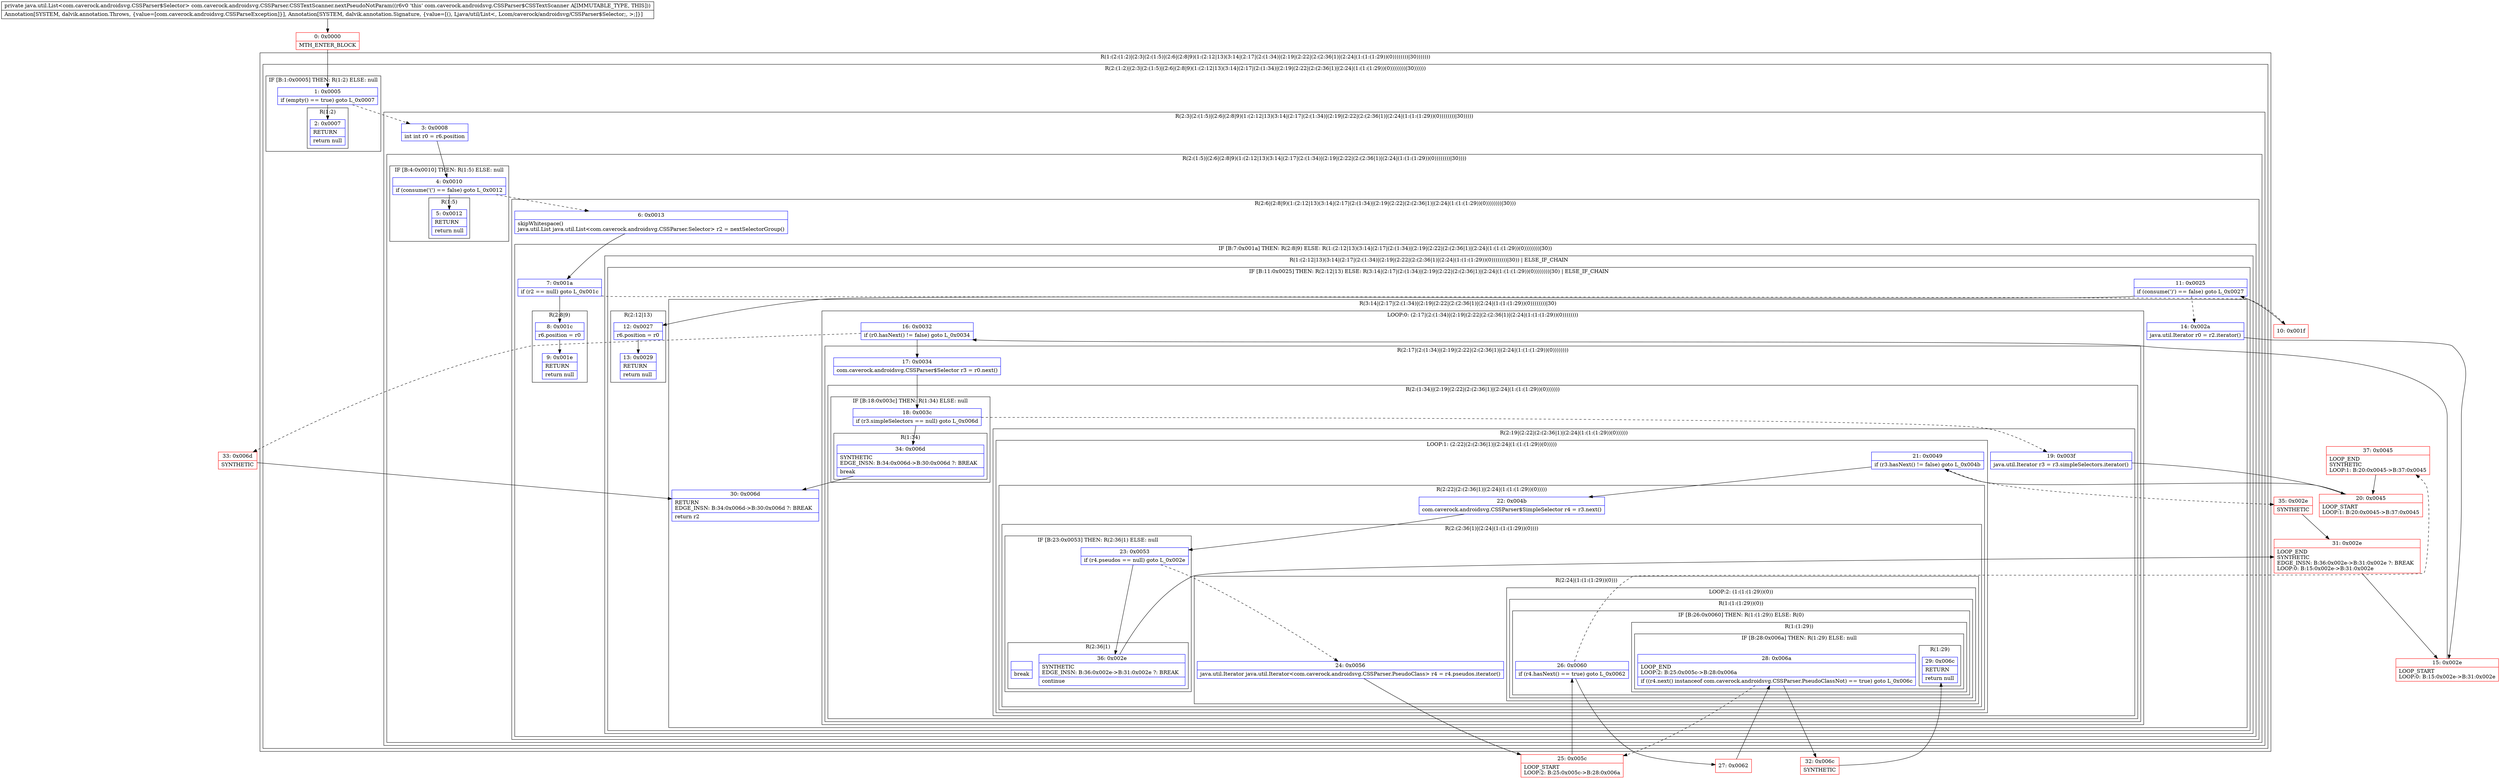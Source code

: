 digraph "CFG forcom.caverock.androidsvg.CSSParser.CSSTextScanner.nextPseudoNotParam()Ljava\/util\/List;" {
subgraph cluster_Region_1212622480 {
label = "R(1:(2:(1:2)|(2:3|(2:(1:5)|(2:6|(2:8|9)(1:(2:12|13)(3:14|(2:17|(2:(1:34)|(2:19|(2:22|(2:(2:36|1)|(2:24|(1:(1:(1:29))(0))))))))|30)))))))";
node [shape=record,color=blue];
subgraph cluster_Region_154029673 {
label = "R(2:(1:2)|(2:3|(2:(1:5)|(2:6|(2:8|9)(1:(2:12|13)(3:14|(2:17|(2:(1:34)|(2:19|(2:22|(2:(2:36|1)|(2:24|(1:(1:(1:29))(0))))))))|30))))))";
node [shape=record,color=blue];
subgraph cluster_IfRegion_1458829398 {
label = "IF [B:1:0x0005] THEN: R(1:2) ELSE: null";
node [shape=record,color=blue];
Node_1 [shape=record,label="{1\:\ 0x0005|if (empty() == true) goto L_0x0007\l}"];
subgraph cluster_Region_204157234 {
label = "R(1:2)";
node [shape=record,color=blue];
Node_2 [shape=record,label="{2\:\ 0x0007|RETURN\l|return null\l}"];
}
}
subgraph cluster_Region_291660587 {
label = "R(2:3|(2:(1:5)|(2:6|(2:8|9)(1:(2:12|13)(3:14|(2:17|(2:(1:34)|(2:19|(2:22|(2:(2:36|1)|(2:24|(1:(1:(1:29))(0))))))))|30)))))";
node [shape=record,color=blue];
Node_3 [shape=record,label="{3\:\ 0x0008|int int r0 = r6.position\l}"];
subgraph cluster_Region_2108290433 {
label = "R(2:(1:5)|(2:6|(2:8|9)(1:(2:12|13)(3:14|(2:17|(2:(1:34)|(2:19|(2:22|(2:(2:36|1)|(2:24|(1:(1:(1:29))(0))))))))|30))))";
node [shape=record,color=blue];
subgraph cluster_IfRegion_101687643 {
label = "IF [B:4:0x0010] THEN: R(1:5) ELSE: null";
node [shape=record,color=blue];
Node_4 [shape=record,label="{4\:\ 0x0010|if (consume('(') == false) goto L_0x0012\l}"];
subgraph cluster_Region_1333250180 {
label = "R(1:5)";
node [shape=record,color=blue];
Node_5 [shape=record,label="{5\:\ 0x0012|RETURN\l|return null\l}"];
}
}
subgraph cluster_Region_721382422 {
label = "R(2:6|(2:8|9)(1:(2:12|13)(3:14|(2:17|(2:(1:34)|(2:19|(2:22|(2:(2:36|1)|(2:24|(1:(1:(1:29))(0))))))))|30)))";
node [shape=record,color=blue];
Node_6 [shape=record,label="{6\:\ 0x0013|skipWhitespace()\ljava.util.List java.util.List\<com.caverock.androidsvg.CSSParser.Selector\> r2 = nextSelectorGroup()\l}"];
subgraph cluster_IfRegion_671496537 {
label = "IF [B:7:0x001a] THEN: R(2:8|9) ELSE: R(1:(2:12|13)(3:14|(2:17|(2:(1:34)|(2:19|(2:22|(2:(2:36|1)|(2:24|(1:(1:(1:29))(0))))))))|30))";
node [shape=record,color=blue];
Node_7 [shape=record,label="{7\:\ 0x001a|if (r2 == null) goto L_0x001c\l}"];
subgraph cluster_Region_1531437118 {
label = "R(2:8|9)";
node [shape=record,color=blue];
Node_8 [shape=record,label="{8\:\ 0x001c|r6.position = r0\l}"];
Node_9 [shape=record,label="{9\:\ 0x001e|RETURN\l|return null\l}"];
}
subgraph cluster_Region_436261625 {
label = "R(1:(2:12|13)(3:14|(2:17|(2:(1:34)|(2:19|(2:22|(2:(2:36|1)|(2:24|(1:(1:(1:29))(0))))))))|30)) | ELSE_IF_CHAIN\l";
node [shape=record,color=blue];
subgraph cluster_IfRegion_674703813 {
label = "IF [B:11:0x0025] THEN: R(2:12|13) ELSE: R(3:14|(2:17|(2:(1:34)|(2:19|(2:22|(2:(2:36|1)|(2:24|(1:(1:(1:29))(0))))))))|30) | ELSE_IF_CHAIN\l";
node [shape=record,color=blue];
Node_11 [shape=record,label="{11\:\ 0x0025|if (consume(')') == false) goto L_0x0027\l}"];
subgraph cluster_Region_489378021 {
label = "R(2:12|13)";
node [shape=record,color=blue];
Node_12 [shape=record,label="{12\:\ 0x0027|r6.position = r0\l}"];
Node_13 [shape=record,label="{13\:\ 0x0029|RETURN\l|return null\l}"];
}
subgraph cluster_Region_1285843575 {
label = "R(3:14|(2:17|(2:(1:34)|(2:19|(2:22|(2:(2:36|1)|(2:24|(1:(1:(1:29))(0))))))))|30)";
node [shape=record,color=blue];
Node_14 [shape=record,label="{14\:\ 0x002a|java.util.Iterator r0 = r2.iterator()\l}"];
subgraph cluster_LoopRegion_1405702369 {
label = "LOOP:0: (2:17|(2:(1:34)|(2:19|(2:22|(2:(2:36|1)|(2:24|(1:(1:(1:29))(0))))))))";
node [shape=record,color=blue];
Node_16 [shape=record,label="{16\:\ 0x0032|if (r0.hasNext() != false) goto L_0x0034\l}"];
subgraph cluster_Region_579572212 {
label = "R(2:17|(2:(1:34)|(2:19|(2:22|(2:(2:36|1)|(2:24|(1:(1:(1:29))(0))))))))";
node [shape=record,color=blue];
Node_17 [shape=record,label="{17\:\ 0x0034|com.caverock.androidsvg.CSSParser$Selector r3 = r0.next()\l}"];
subgraph cluster_Region_1040189510 {
label = "R(2:(1:34)|(2:19|(2:22|(2:(2:36|1)|(2:24|(1:(1:(1:29))(0)))))))";
node [shape=record,color=blue];
subgraph cluster_IfRegion_803759938 {
label = "IF [B:18:0x003c] THEN: R(1:34) ELSE: null";
node [shape=record,color=blue];
Node_18 [shape=record,label="{18\:\ 0x003c|if (r3.simpleSelectors == null) goto L_0x006d\l}"];
subgraph cluster_Region_910128134 {
label = "R(1:34)";
node [shape=record,color=blue];
Node_34 [shape=record,label="{34\:\ 0x006d|SYNTHETIC\lEDGE_INSN: B:34:0x006d\-\>B:30:0x006d ?: BREAK  \l|break\l}"];
}
}
subgraph cluster_Region_1220892420 {
label = "R(2:19|(2:22|(2:(2:36|1)|(2:24|(1:(1:(1:29))(0))))))";
node [shape=record,color=blue];
Node_19 [shape=record,label="{19\:\ 0x003f|java.util.Iterator r3 = r3.simpleSelectors.iterator()\l}"];
subgraph cluster_LoopRegion_1983456354 {
label = "LOOP:1: (2:22|(2:(2:36|1)|(2:24|(1:(1:(1:29))(0)))))";
node [shape=record,color=blue];
Node_21 [shape=record,label="{21\:\ 0x0049|if (r3.hasNext() != false) goto L_0x004b\l}"];
subgraph cluster_Region_445095824 {
label = "R(2:22|(2:(2:36|1)|(2:24|(1:(1:(1:29))(0)))))";
node [shape=record,color=blue];
Node_22 [shape=record,label="{22\:\ 0x004b|com.caverock.androidsvg.CSSParser$SimpleSelector r4 = r3.next()\l}"];
subgraph cluster_Region_1465210754 {
label = "R(2:(2:36|1)|(2:24|(1:(1:(1:29))(0))))";
node [shape=record,color=blue];
subgraph cluster_IfRegion_894060315 {
label = "IF [B:23:0x0053] THEN: R(2:36|1) ELSE: null";
node [shape=record,color=blue];
Node_23 [shape=record,label="{23\:\ 0x0053|if (r4.pseudos == null) goto L_0x002e\l}"];
subgraph cluster_Region_175079396 {
label = "R(2:36|1)";
node [shape=record,color=blue];
Node_36 [shape=record,label="{36\:\ 0x002e|SYNTHETIC\lEDGE_INSN: B:36:0x002e\-\>B:31:0x002e ?: BREAK  \l|continue\l}"];
Node_InsnContainer_749865510 [shape=record,label="{|break\l}"];
}
}
subgraph cluster_Region_198158206 {
label = "R(2:24|(1:(1:(1:29))(0)))";
node [shape=record,color=blue];
Node_24 [shape=record,label="{24\:\ 0x0056|java.util.Iterator java.util.Iterator\<com.caverock.androidsvg.CSSParser.PseudoClass\> r4 = r4.pseudos.iterator()\l}"];
subgraph cluster_LoopRegion_1361486197 {
label = "LOOP:2: (1:(1:(1:29))(0))";
node [shape=record,color=blue];
subgraph cluster_Region_917718741 {
label = "R(1:(1:(1:29))(0))";
node [shape=record,color=blue];
subgraph cluster_IfRegion_1510073805 {
label = "IF [B:26:0x0060] THEN: R(1:(1:29)) ELSE: R(0)";
node [shape=record,color=blue];
Node_26 [shape=record,label="{26\:\ 0x0060|if (r4.hasNext() == true) goto L_0x0062\l}"];
subgraph cluster_Region_1204985784 {
label = "R(1:(1:29))";
node [shape=record,color=blue];
subgraph cluster_IfRegion_1138021157 {
label = "IF [B:28:0x006a] THEN: R(1:29) ELSE: null";
node [shape=record,color=blue];
Node_28 [shape=record,label="{28\:\ 0x006a|LOOP_END\lLOOP:2: B:25:0x005c\-\>B:28:0x006a\l|if ((r4.next() instanceof com.caverock.androidsvg.CSSParser.PseudoClassNot) == true) goto L_0x006c\l}"];
subgraph cluster_Region_2072858206 {
label = "R(1:29)";
node [shape=record,color=blue];
Node_29 [shape=record,label="{29\:\ 0x006c|RETURN\l|return null\l}"];
}
}
}
subgraph cluster_Region_532968787 {
label = "R(0)";
node [shape=record,color=blue];
}
}
}
}
}
}
}
}
}
}
}
}
Node_30 [shape=record,label="{30\:\ 0x006d|RETURN\lEDGE_INSN: B:34:0x006d\-\>B:30:0x006d ?: BREAK  \l|return r2\l}"];
}
}
}
}
}
}
}
}
}
Node_0 [shape=record,color=red,label="{0\:\ 0x0000|MTH_ENTER_BLOCK\l}"];
Node_10 [shape=record,color=red,label="{10\:\ 0x001f}"];
Node_15 [shape=record,color=red,label="{15\:\ 0x002e|LOOP_START\lLOOP:0: B:15:0x002e\-\>B:31:0x002e\l}"];
Node_20 [shape=record,color=red,label="{20\:\ 0x0045|LOOP_START\lLOOP:1: B:20:0x0045\-\>B:37:0x0045\l}"];
Node_25 [shape=record,color=red,label="{25\:\ 0x005c|LOOP_START\lLOOP:2: B:25:0x005c\-\>B:28:0x006a\l}"];
Node_27 [shape=record,color=red,label="{27\:\ 0x0062}"];
Node_31 [shape=record,color=red,label="{31\:\ 0x002e|LOOP_END\lSYNTHETIC\lEDGE_INSN: B:36:0x002e\-\>B:31:0x002e ?: BREAK  \lLOOP:0: B:15:0x002e\-\>B:31:0x002e\l}"];
Node_32 [shape=record,color=red,label="{32\:\ 0x006c|SYNTHETIC\l}"];
Node_33 [shape=record,color=red,label="{33\:\ 0x006d|SYNTHETIC\l}"];
Node_35 [shape=record,color=red,label="{35\:\ 0x002e|SYNTHETIC\l}"];
Node_37 [shape=record,color=red,label="{37\:\ 0x0045|LOOP_END\lSYNTHETIC\lLOOP:1: B:20:0x0045\-\>B:37:0x0045\l}"];
MethodNode[shape=record,label="{private java.util.List\<com.caverock.androidsvg.CSSParser$Selector\> com.caverock.androidsvg.CSSParser.CSSTextScanner.nextPseudoNotParam((r6v0 'this' com.caverock.androidsvg.CSSParser$CSSTextScanner A[IMMUTABLE_TYPE, THIS]))  | Annotation[SYSTEM, dalvik.annotation.Throws, \{value=[com.caverock.androidsvg.CSSParseException]\}], Annotation[SYSTEM, dalvik.annotation.Signature, \{value=[(), Ljava\/util\/List\<, Lcom\/caverock\/androidsvg\/CSSParser$Selector;, \>;]\}]\l}"];
MethodNode -> Node_0;
Node_1 -> Node_2;
Node_1 -> Node_3[style=dashed];
Node_3 -> Node_4;
Node_4 -> Node_5;
Node_4 -> Node_6[style=dashed];
Node_6 -> Node_7;
Node_7 -> Node_8;
Node_7 -> Node_10[style=dashed];
Node_8 -> Node_9;
Node_11 -> Node_12;
Node_11 -> Node_14[style=dashed];
Node_12 -> Node_13;
Node_14 -> Node_15;
Node_16 -> Node_17;
Node_16 -> Node_33[style=dashed];
Node_17 -> Node_18;
Node_18 -> Node_19[style=dashed];
Node_18 -> Node_34;
Node_34 -> Node_30;
Node_19 -> Node_20;
Node_21 -> Node_22;
Node_21 -> Node_35[style=dashed];
Node_22 -> Node_23;
Node_23 -> Node_24[style=dashed];
Node_23 -> Node_36;
Node_36 -> Node_31;
Node_24 -> Node_25;
Node_26 -> Node_27;
Node_26 -> Node_37[style=dashed];
Node_28 -> Node_25[style=dashed];
Node_28 -> Node_32;
Node_0 -> Node_1;
Node_10 -> Node_11;
Node_15 -> Node_16;
Node_20 -> Node_21;
Node_25 -> Node_26;
Node_27 -> Node_28;
Node_31 -> Node_15;
Node_32 -> Node_29;
Node_33 -> Node_30;
Node_35 -> Node_31;
Node_37 -> Node_20;
}

